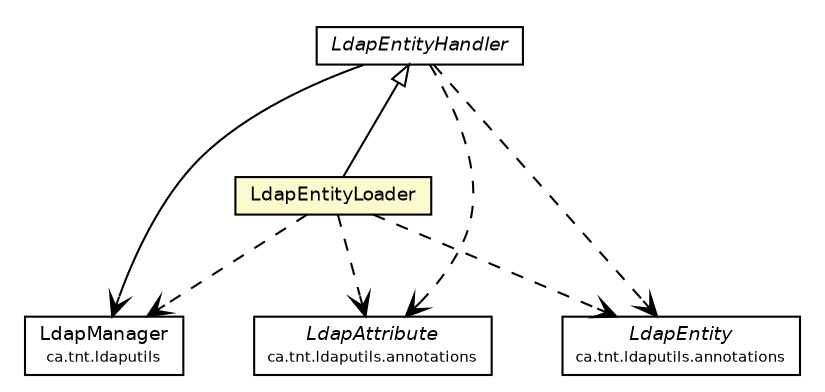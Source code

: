 #!/usr/local/bin/dot
#
# Class diagram 
# Generated by UmlGraph version 4.6 (http://www.spinellis.gr/sw/umlgraph)
#

digraph G {
	edge [fontname="Helvetica",fontsize=10,labelfontname="Helvetica",labelfontsize=10];
	node [fontname="Helvetica",fontsize=10,shape=plaintext];
	// ca.tnt.ldaputils.LdapManager
	c837 [label=<<table border="0" cellborder="1" cellspacing="0" cellpadding="2" port="p" href="../../LdapManager.html">
		<tr><td><table border="0" cellspacing="0" cellpadding="1">
			<tr><td> LdapManager </td></tr>
			<tr><td><font point-size="7.0"> ca.tnt.ldaputils </font></td></tr>
		</table></td></tr>
		</table>>, fontname="Helvetica", fontcolor="black", fontsize=9.0];
	// ca.tnt.ldaputils.annotations.LdapAttribute
	c848 [label=<<table border="0" cellborder="1" cellspacing="0" cellpadding="2" port="p" href="../LdapAttribute.html">
		<tr><td><table border="0" cellspacing="0" cellpadding="1">
			<tr><td><font face="Helvetica-Oblique"> LdapAttribute </font></td></tr>
			<tr><td><font point-size="7.0"> ca.tnt.ldaputils.annotations </font></td></tr>
		</table></td></tr>
		</table>>, fontname="Helvetica", fontcolor="black", fontsize=9.0];
	// ca.tnt.ldaputils.annotations.LdapEntity
	c850 [label=<<table border="0" cellborder="1" cellspacing="0" cellpadding="2" port="p" href="../LdapEntity.html">
		<tr><td><table border="0" cellspacing="0" cellpadding="1">
			<tr><td><font face="Helvetica-Oblique"> LdapEntity </font></td></tr>
			<tr><td><font point-size="7.0"> ca.tnt.ldaputils.annotations </font></td></tr>
		</table></td></tr>
		</table>>, fontname="Helvetica", fontcolor="black", fontsize=9.0];
	// ca.tnt.ldaputils.annotations.processing.LdapEntityLoader
	c853 [label=<<table border="0" cellborder="1" cellspacing="0" cellpadding="2" port="p" bgcolor="lemonChiffon" href="./LdapEntityLoader.html">
		<tr><td><table border="0" cellspacing="0" cellpadding="1">
			<tr><td> LdapEntityLoader </td></tr>
		</table></td></tr>
		</table>>, fontname="Helvetica", fontcolor="black", fontsize=9.0];
	// ca.tnt.ldaputils.annotations.processing.LdapEntityHandler
	c854 [label=<<table border="0" cellborder="1" cellspacing="0" cellpadding="2" port="p" href="./LdapEntityHandler.html">
		<tr><td><table border="0" cellspacing="0" cellpadding="1">
			<tr><td><font face="Helvetica-Oblique"> LdapEntityHandler </font></td></tr>
		</table></td></tr>
		</table>>, fontname="Helvetica", fontcolor="black", fontsize=9.0];
	//ca.tnt.ldaputils.annotations.processing.LdapEntityLoader extends ca.tnt.ldaputils.annotations.processing.LdapEntityHandler
	c854:p -> c853:p [dir=back,arrowtail=empty];
	// ca.tnt.ldaputils.annotations.processing.LdapEntityHandler NAVASSOC ca.tnt.ldaputils.LdapManager
	c854:p -> c837:p [taillabel="", label="", headlabel="", fontname="Helvetica", fontcolor="black", fontsize=10.0, color="black", arrowhead=open];
	// ca.tnt.ldaputils.annotations.processing.LdapEntityLoader DEPEND ca.tnt.ldaputils.LdapManager
	c853:p -> c837:p [taillabel="", label="", headlabel="", fontname="Helvetica", fontcolor="black", fontsize=10.0, color="black", arrowhead=open, style=dashed];
	// ca.tnt.ldaputils.annotations.processing.LdapEntityLoader DEPEND ca.tnt.ldaputils.annotations.LdapEntity
	c853:p -> c850:p [taillabel="", label="", headlabel="", fontname="Helvetica", fontcolor="black", fontsize=10.0, color="black", arrowhead=open, style=dashed];
	// ca.tnt.ldaputils.annotations.processing.LdapEntityLoader DEPEND ca.tnt.ldaputils.annotations.LdapAttribute
	c853:p -> c848:p [taillabel="", label="", headlabel="", fontname="Helvetica", fontcolor="black", fontsize=10.0, color="black", arrowhead=open, style=dashed];
	// ca.tnt.ldaputils.annotations.processing.LdapEntityHandler DEPEND ca.tnt.ldaputils.annotations.LdapEntity
	c854:p -> c850:p [taillabel="", label="", headlabel="", fontname="Helvetica", fontcolor="black", fontsize=10.0, color="black", arrowhead=open, style=dashed];
	// ca.tnt.ldaputils.annotations.processing.LdapEntityHandler DEPEND ca.tnt.ldaputils.annotations.LdapAttribute
	c854:p -> c848:p [taillabel="", label="", headlabel="", fontname="Helvetica", fontcolor="black", fontsize=10.0, color="black", arrowhead=open, style=dashed];
}


